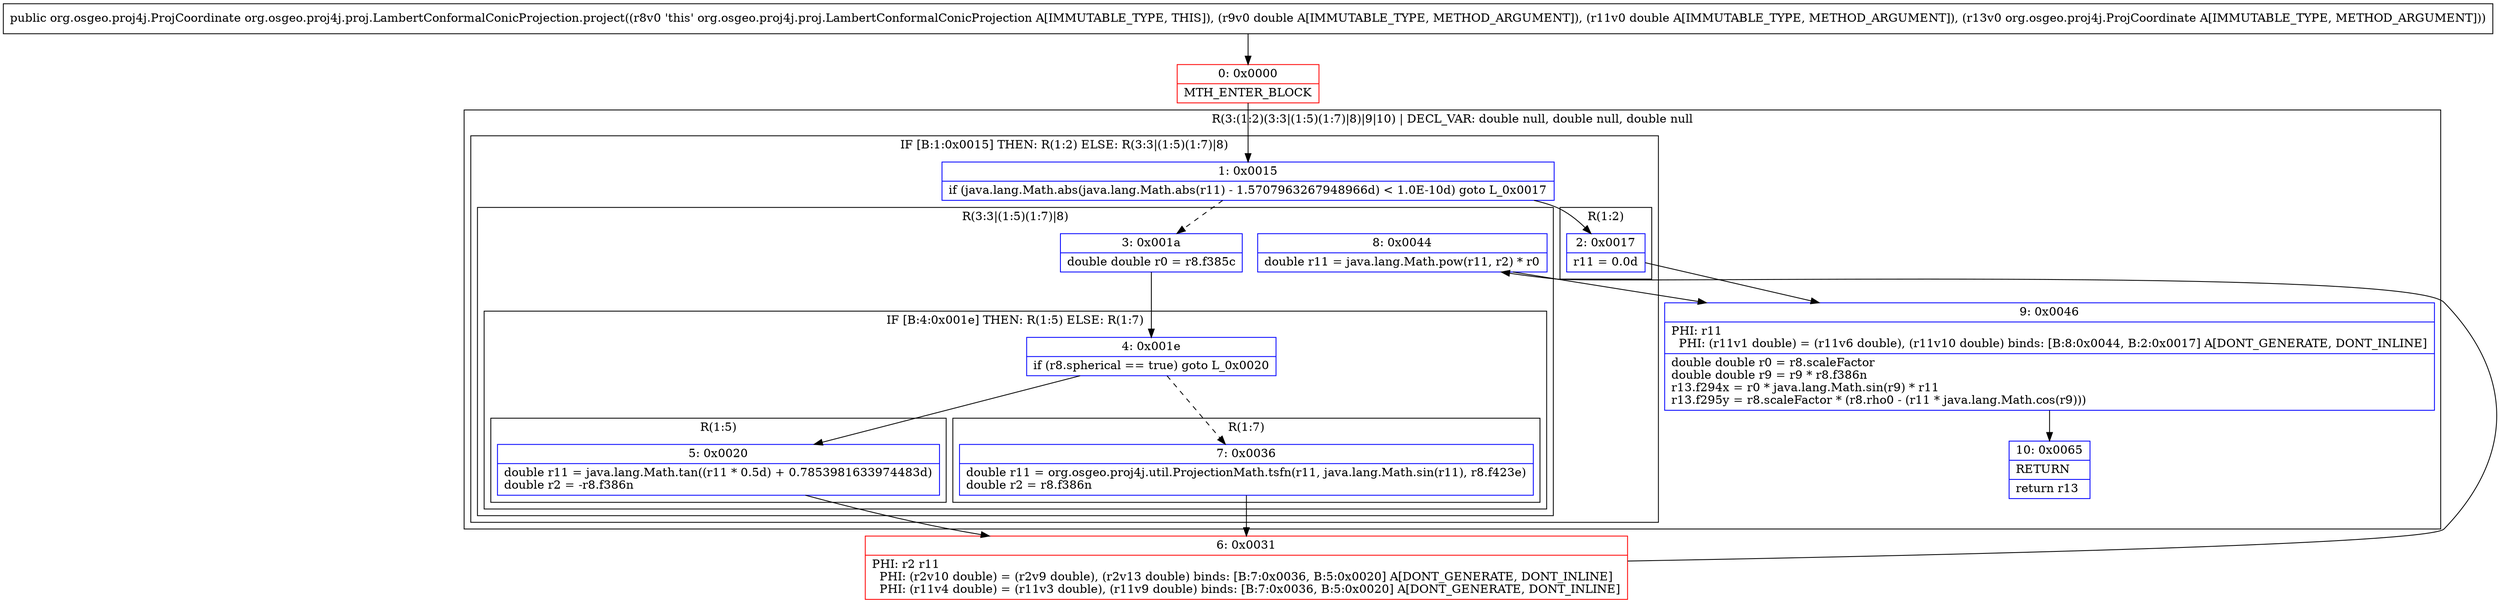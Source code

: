 digraph "CFG fororg.osgeo.proj4j.proj.LambertConformalConicProjection.project(DDLorg\/osgeo\/proj4j\/ProjCoordinate;)Lorg\/osgeo\/proj4j\/ProjCoordinate;" {
subgraph cluster_Region_528835472 {
label = "R(3:(1:2)(3:3|(1:5)(1:7)|8)|9|10) | DECL_VAR: double null, double null, double null\l";
node [shape=record,color=blue];
subgraph cluster_IfRegion_472622965 {
label = "IF [B:1:0x0015] THEN: R(1:2) ELSE: R(3:3|(1:5)(1:7)|8)";
node [shape=record,color=blue];
Node_1 [shape=record,label="{1\:\ 0x0015|if (java.lang.Math.abs(java.lang.Math.abs(r11) \- 1.5707963267948966d) \< 1.0E\-10d) goto L_0x0017\l}"];
subgraph cluster_Region_675530752 {
label = "R(1:2)";
node [shape=record,color=blue];
Node_2 [shape=record,label="{2\:\ 0x0017|r11 = 0.0d\l}"];
}
subgraph cluster_Region_1609677849 {
label = "R(3:3|(1:5)(1:7)|8)";
node [shape=record,color=blue];
Node_3 [shape=record,label="{3\:\ 0x001a|double double r0 = r8.f385c\l}"];
subgraph cluster_IfRegion_738292449 {
label = "IF [B:4:0x001e] THEN: R(1:5) ELSE: R(1:7)";
node [shape=record,color=blue];
Node_4 [shape=record,label="{4\:\ 0x001e|if (r8.spherical == true) goto L_0x0020\l}"];
subgraph cluster_Region_1918416638 {
label = "R(1:5)";
node [shape=record,color=blue];
Node_5 [shape=record,label="{5\:\ 0x0020|double r11 = java.lang.Math.tan((r11 * 0.5d) + 0.7853981633974483d)\ldouble r2 = \-r8.f386n\l}"];
}
subgraph cluster_Region_538695568 {
label = "R(1:7)";
node [shape=record,color=blue];
Node_7 [shape=record,label="{7\:\ 0x0036|double r11 = org.osgeo.proj4j.util.ProjectionMath.tsfn(r11, java.lang.Math.sin(r11), r8.f423e)\ldouble r2 = r8.f386n\l}"];
}
}
Node_8 [shape=record,label="{8\:\ 0x0044|double r11 = java.lang.Math.pow(r11, r2) * r0\l}"];
}
}
Node_9 [shape=record,label="{9\:\ 0x0046|PHI: r11 \l  PHI: (r11v1 double) = (r11v6 double), (r11v10 double) binds: [B:8:0x0044, B:2:0x0017] A[DONT_GENERATE, DONT_INLINE]\l|double double r0 = r8.scaleFactor\ldouble double r9 = r9 * r8.f386n\lr13.f294x = r0 * java.lang.Math.sin(r9) * r11\lr13.f295y = r8.scaleFactor * (r8.rho0 \- (r11 * java.lang.Math.cos(r9)))\l}"];
Node_10 [shape=record,label="{10\:\ 0x0065|RETURN\l|return r13\l}"];
}
Node_0 [shape=record,color=red,label="{0\:\ 0x0000|MTH_ENTER_BLOCK\l}"];
Node_6 [shape=record,color=red,label="{6\:\ 0x0031|PHI: r2 r11 \l  PHI: (r2v10 double) = (r2v9 double), (r2v13 double) binds: [B:7:0x0036, B:5:0x0020] A[DONT_GENERATE, DONT_INLINE]\l  PHI: (r11v4 double) = (r11v3 double), (r11v9 double) binds: [B:7:0x0036, B:5:0x0020] A[DONT_GENERATE, DONT_INLINE]\l}"];
MethodNode[shape=record,label="{public org.osgeo.proj4j.ProjCoordinate org.osgeo.proj4j.proj.LambertConformalConicProjection.project((r8v0 'this' org.osgeo.proj4j.proj.LambertConformalConicProjection A[IMMUTABLE_TYPE, THIS]), (r9v0 double A[IMMUTABLE_TYPE, METHOD_ARGUMENT]), (r11v0 double A[IMMUTABLE_TYPE, METHOD_ARGUMENT]), (r13v0 org.osgeo.proj4j.ProjCoordinate A[IMMUTABLE_TYPE, METHOD_ARGUMENT])) }"];
MethodNode -> Node_0;
Node_1 -> Node_2;
Node_1 -> Node_3[style=dashed];
Node_2 -> Node_9;
Node_3 -> Node_4;
Node_4 -> Node_5;
Node_4 -> Node_7[style=dashed];
Node_5 -> Node_6;
Node_7 -> Node_6;
Node_8 -> Node_9;
Node_9 -> Node_10;
Node_0 -> Node_1;
Node_6 -> Node_8;
}

